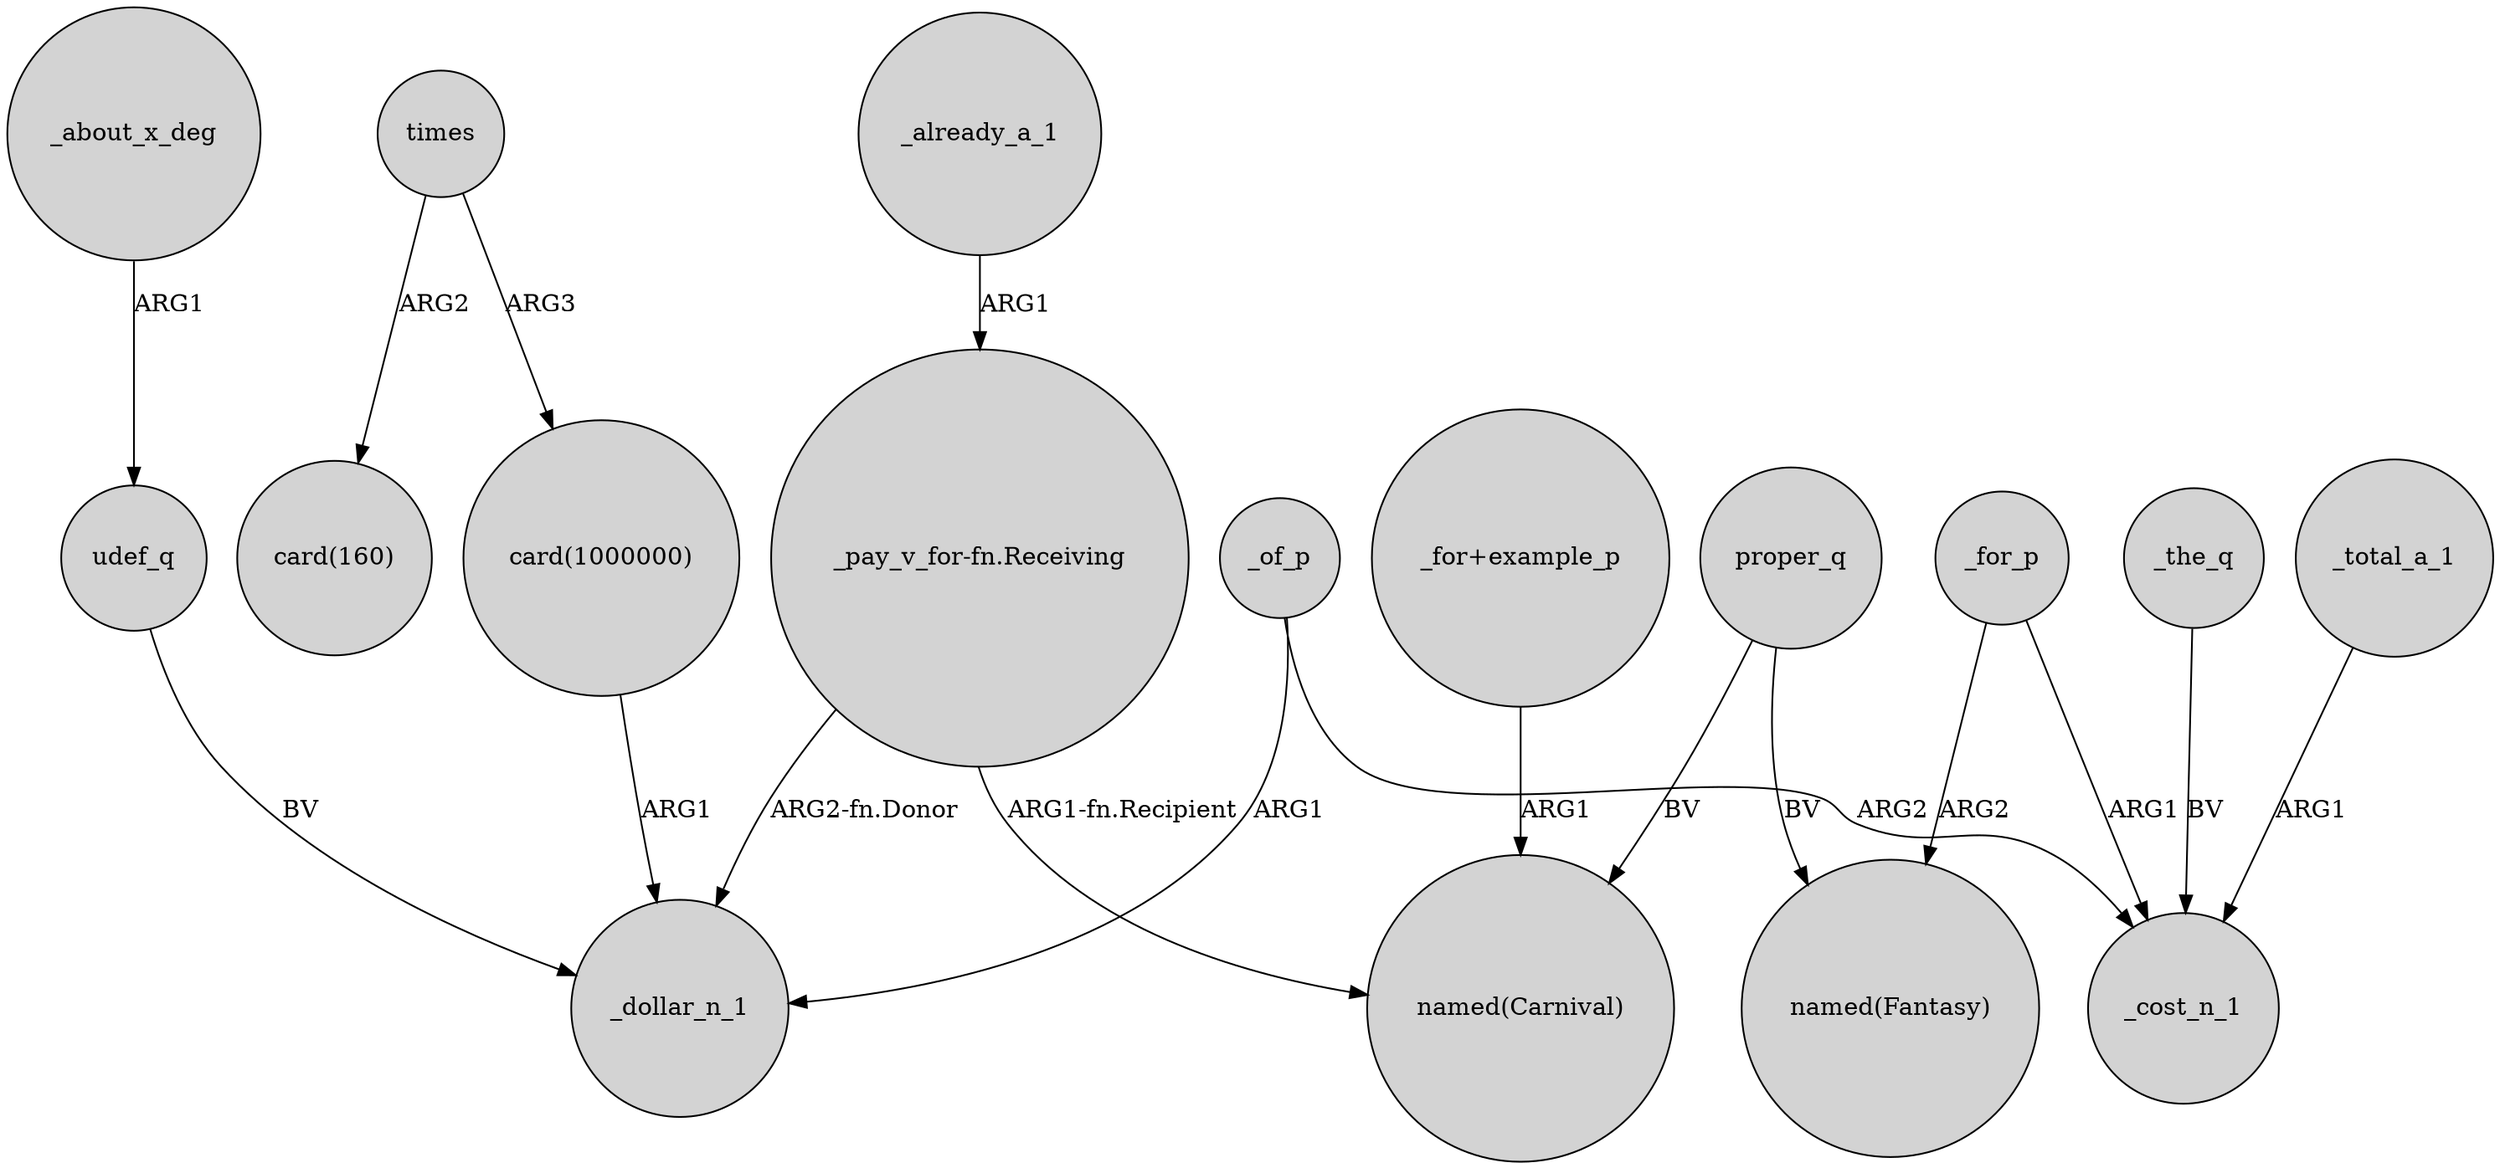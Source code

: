 digraph {
	node [shape=circle style=filled]
	times -> "card(1000000)" [label=ARG3]
	_of_p -> _dollar_n_1 [label=ARG1]
	_for_p -> "named(Fantasy)" [label=ARG2]
	proper_q -> "named(Fantasy)" [label=BV]
	_the_q -> _cost_n_1 [label=BV]
	_total_a_1 -> _cost_n_1 [label=ARG1]
	"_for+example_p" -> "named(Carnival)" [label=ARG1]
	proper_q -> "named(Carnival)" [label=BV]
	_for_p -> _cost_n_1 [label=ARG1]
	udef_q -> _dollar_n_1 [label=BV]
	"card(1000000)" -> _dollar_n_1 [label=ARG1]
	times -> "card(160)" [label=ARG2]
	_about_x_deg -> udef_q [label=ARG1]
	"_pay_v_for-fn.Receiving" -> _dollar_n_1 [label="ARG2-fn.Donor"]
	_of_p -> _cost_n_1 [label=ARG2]
	_already_a_1 -> "_pay_v_for-fn.Receiving" [label=ARG1]
	"_pay_v_for-fn.Receiving" -> "named(Carnival)" [label="ARG1-fn.Recipient"]
}
